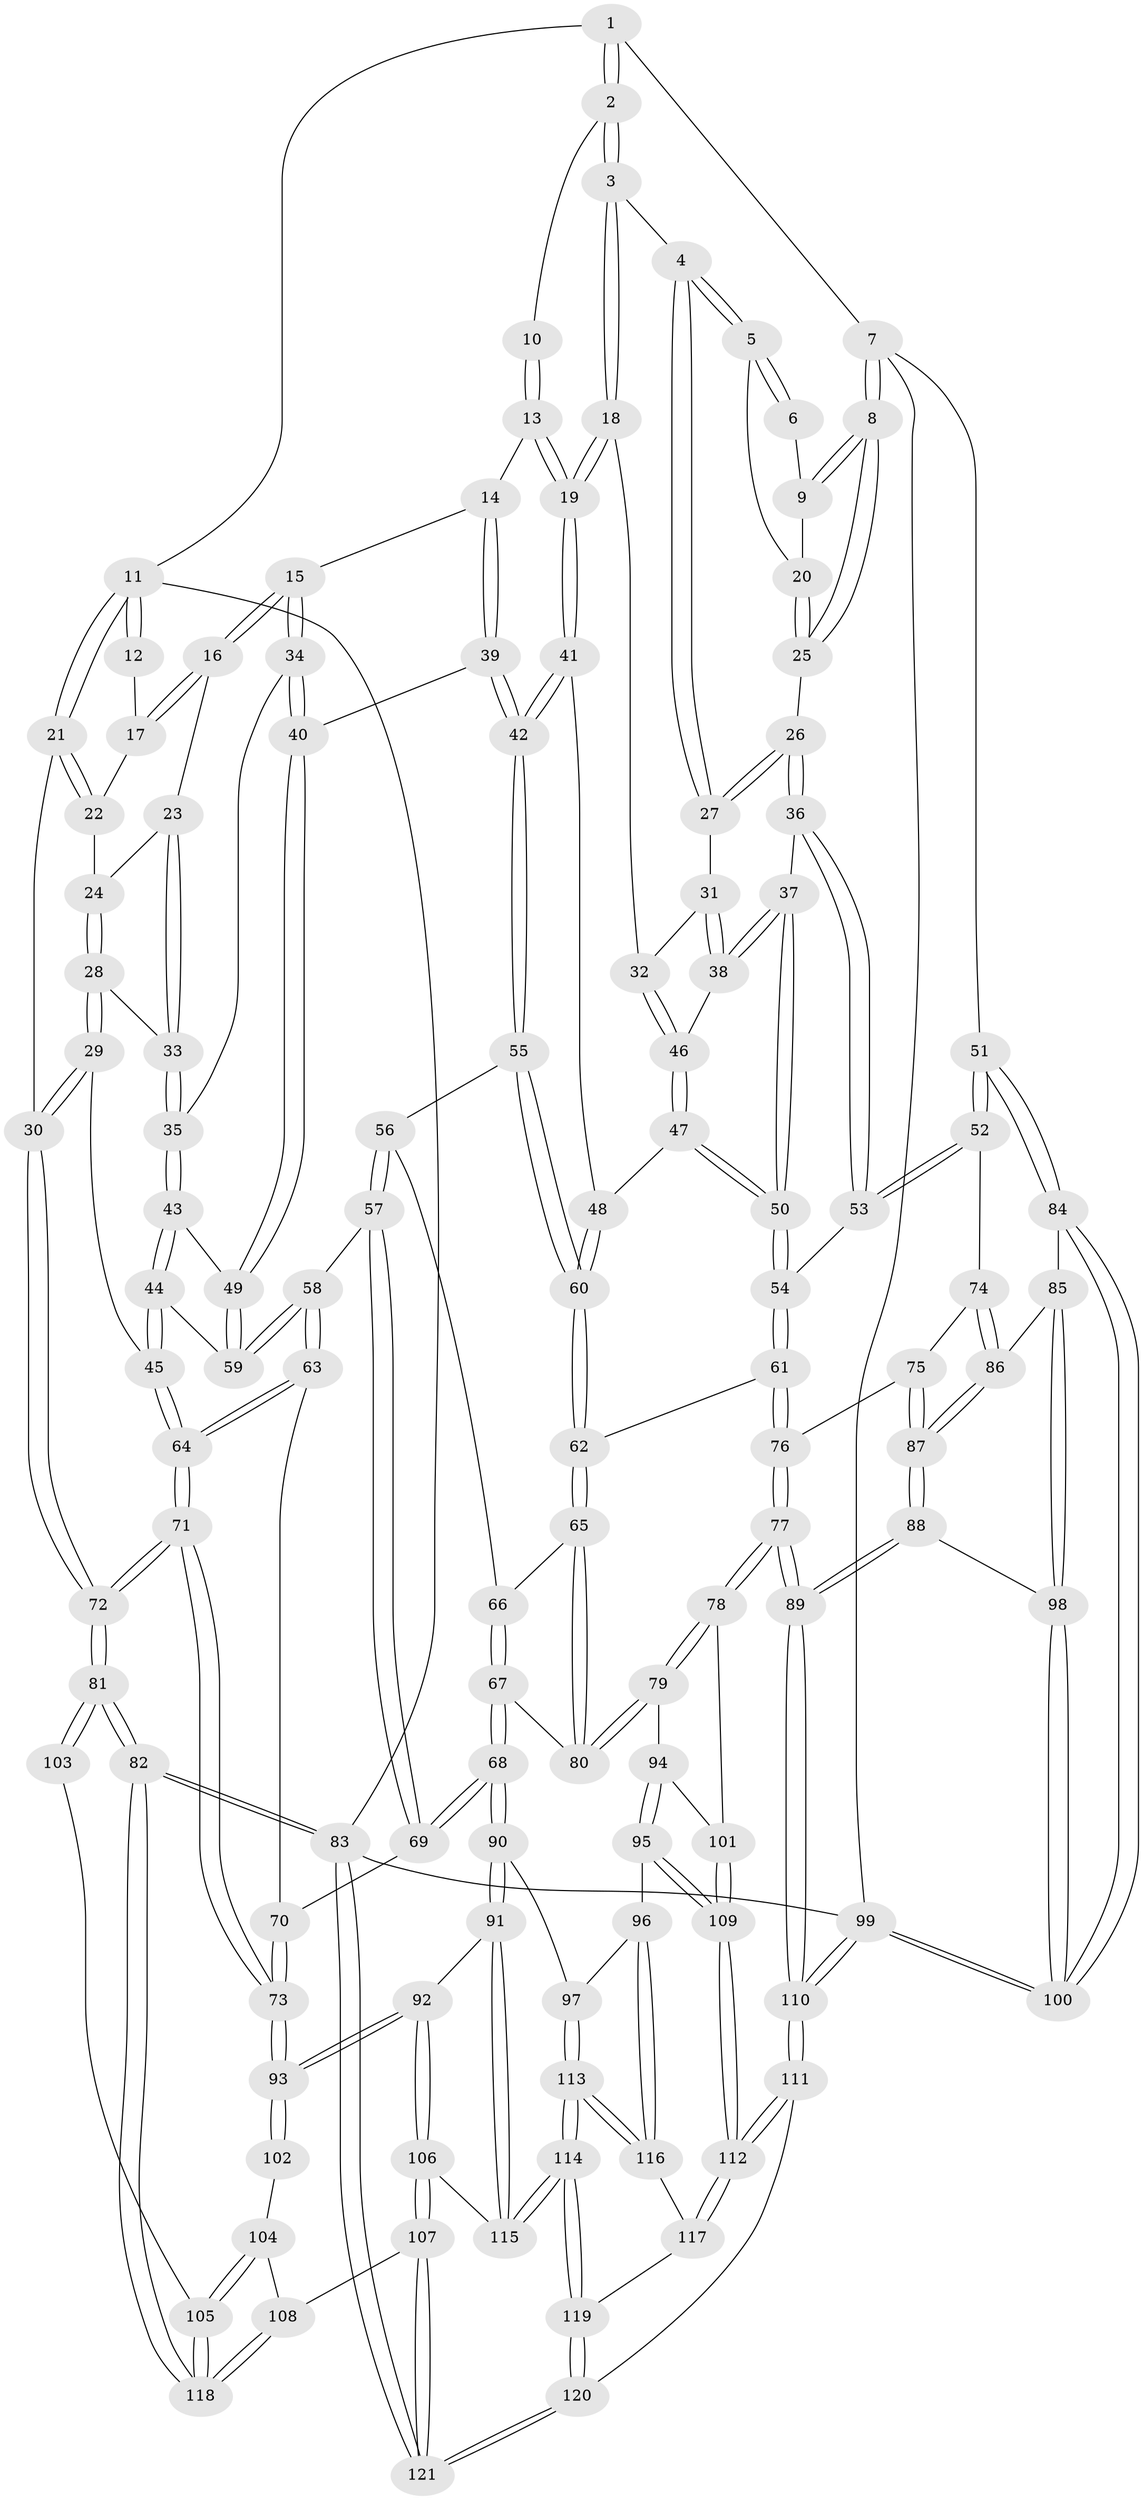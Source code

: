 // Generated by graph-tools (version 1.1) at 2025/38/03/09/25 02:38:24]
// undirected, 121 vertices, 299 edges
graph export_dot {
graph [start="1"]
  node [color=gray90,style=filled];
  1 [pos="+0.9125443738340869+0"];
  2 [pos="+0.5888322882038833+0"];
  3 [pos="+0.6747000463167239+0.0951901648453061"];
  4 [pos="+0.6938089654814801+0.10709575140721407"];
  5 [pos="+0.752778349553346+0.09967706040586195"];
  6 [pos="+0.879898936460812+0"];
  7 [pos="+1+0.2613068943313982"];
  8 [pos="+1+0.2438007092526559"];
  9 [pos="+0.8943203482432449+0.07785951402813303"];
  10 [pos="+0.5828472481281273+0"];
  11 [pos="+0+0"];
  12 [pos="+0.2732566680047203+0"];
  13 [pos="+0.46384850087736046+0.1481171641093063"];
  14 [pos="+0.3639440584817378+0.1644929462869374"];
  15 [pos="+0.35929273159081204+0.16279437345691186"];
  16 [pos="+0.2613389068350171+0.07998245241676964"];
  17 [pos="+0.252427830117729+0.00870484806348785"];
  18 [pos="+0.5603617907336014+0.22495344131246509"];
  19 [pos="+0.5560964583103057+0.2256796896128905"];
  20 [pos="+0.8520669610116588+0.13904969444176932"];
  21 [pos="+0+0"];
  22 [pos="+0.013490535596707138+0.08483566380346257"];
  23 [pos="+0.19964246429024146+0.14793302627977944"];
  24 [pos="+0.09700756599656861+0.1501040085559243"];
  25 [pos="+0.8449249315460615+0.24695418869929928"];
  26 [pos="+0.820438887599515+0.26382161693401307"];
  27 [pos="+0.7357797499356017+0.19037871546410862"];
  28 [pos="+0.05487869301574861+0.23683471305075016"];
  29 [pos="+0+0.36714546687619065"];
  30 [pos="+0+0.3674848488019337"];
  31 [pos="+0.6806629012426432+0.23308320818149825"];
  32 [pos="+0.6049177231132596+0.251035827079814"];
  33 [pos="+0.18130081027407327+0.24749442379869238"];
  34 [pos="+0.2947630467910306+0.26032545668878326"];
  35 [pos="+0.18593391842864224+0.26477187170963024"];
  36 [pos="+0.8082246840713435+0.2938383771517793"];
  37 [pos="+0.7820448677381165+0.31041442528779223"];
  38 [pos="+0.7258270438724823+0.307188673670786"];
  39 [pos="+0.40527587675024324+0.33434031030942596"];
  40 [pos="+0.3076657421636929+0.3524362304920403"];
  41 [pos="+0.5125344886373602+0.31164502516665077"];
  42 [pos="+0.4606032790319268+0.3654011343644907"];
  43 [pos="+0.18401406878977508+0.2891270898502302"];
  44 [pos="+0.07879901979244994+0.38472601056824096"];
  45 [pos="+0.013305196412635481+0.4041828373075482"];
  46 [pos="+0.6590561835038814+0.3149880302188404"];
  47 [pos="+0.6384403835642092+0.3747767262929674"];
  48 [pos="+0.6338221554246641+0.3792796670247862"];
  49 [pos="+0.27623660403678846+0.37584233609331247"];
  50 [pos="+0.7428819082545558+0.4036433353212142"];
  51 [pos="+1+0.5080670453489982"];
  52 [pos="+0.968844942643038+0.513398866100314"];
  53 [pos="+0.9493666927028402+0.5058027569149233"];
  54 [pos="+0.7474550523978067+0.5102439860770104"];
  55 [pos="+0.4650835458514965+0.39311893602579195"];
  56 [pos="+0.429008819737942+0.46454677685253326"];
  57 [pos="+0.388013197033826+0.48129702653351397"];
  58 [pos="+0.2617741753721259+0.45295326835359273"];
  59 [pos="+0.25929894341065124+0.44316987690306076"];
  60 [pos="+0.6038225078809815+0.464689577865005"];
  61 [pos="+0.6845363624454741+0.5512405748283188"];
  62 [pos="+0.6424678581284979+0.5477194621512711"];
  63 [pos="+0.23382425333492834+0.5218129592865356"];
  64 [pos="+0.15110685291821874+0.5652393321457013"];
  65 [pos="+0.562582963423628+0.6071405591301113"];
  66 [pos="+0.43796185663354475+0.4792558778551094"];
  67 [pos="+0.4218330048827105+0.6617121749729099"];
  68 [pos="+0.3959855366027553+0.669664695663777"];
  69 [pos="+0.35218754755657494+0.6138561836052248"];
  70 [pos="+0.3070933877838367+0.5961669072346657"];
  71 [pos="+0.11775773764248004+0.67258676550223"];
  72 [pos="+0+0.5994730498281787"];
  73 [pos="+0.15298837879721408+0.7343496192595583"];
  74 [pos="+0.9314400260152191+0.5644752391034902"];
  75 [pos="+0.7620442445393035+0.6425166790242938"];
  76 [pos="+0.7052839681536077+0.5915725792633573"];
  77 [pos="+0.6873452869798558+0.7906255953270779"];
  78 [pos="+0.6702746922035941+0.7887064127419209"];
  79 [pos="+0.5496928326255808+0.6736871242505402"];
  80 [pos="+0.5389606274932861+0.6455380823861983"];
  81 [pos="+0+0.8281571162331984"];
  82 [pos="+0+1"];
  83 [pos="+0+1"];
  84 [pos="+1+0.5470371328363414"];
  85 [pos="+0.9631549410657944+0.7285575229478674"];
  86 [pos="+0.8631488467354183+0.6761805332819109"];
  87 [pos="+0.8217748835622332+0.7211279215688006"];
  88 [pos="+0.8093488208524796+0.8123883927468454"];
  89 [pos="+0.7833013139904902+0.8387175180429446"];
  90 [pos="+0.3508930959573289+0.7620547834179622"];
  91 [pos="+0.2899976670438879+0.7835932503931075"];
  92 [pos="+0.1692360697359097+0.7475180011062326"];
  93 [pos="+0.15378826180930727+0.736726542726706"];
  94 [pos="+0.5125366203820112+0.8001769583451109"];
  95 [pos="+0.4617027670968011+0.8376743012923858"];
  96 [pos="+0.4606356393995192+0.8375697456730355"];
  97 [pos="+0.4085187614297494+0.8132760260863223"];
  98 [pos="+0.9128127394420226+0.8028359297620513"];
  99 [pos="+1+1"];
  100 [pos="+1+1"];
  101 [pos="+0.6048772532217811+0.8324592775737336"];
  102 [pos="+0.12565545102560965+0.7619919932803434"];
  103 [pos="+0.04299494192112624+0.8008451710542772"];
  104 [pos="+0.10639313700823089+0.8232792769197141"];
  105 [pos="+0.03013966340194314+0.9224924629772394"];
  106 [pos="+0.16803799561658864+0.9299508817812581"];
  107 [pos="+0.16748827373304673+0.930635257852049"];
  108 [pos="+0.1020547582962068+0.9103940798095194"];
  109 [pos="+0.5569596307225715+0.9478952921151231"];
  110 [pos="+0.7828992745717288+1"];
  111 [pos="+0.6248925432620249+1"];
  112 [pos="+0.5748432996286136+1"];
  113 [pos="+0.36914609895353934+0.94212046907745"];
  114 [pos="+0.33070249472792546+0.9929139548504806"];
  115 [pos="+0.28483807740883055+0.9110365901367877"];
  116 [pos="+0.43425642045804913+0.9106972464437304"];
  117 [pos="+0.44488999639124865+0.9344608700928362"];
  118 [pos="+0.02656692277103785+0.9330011449252094"];
  119 [pos="+0.3325770592588054+1"];
  120 [pos="+0.3424717158790993+1"];
  121 [pos="+0.12026529326143069+1"];
  1 -- 2;
  1 -- 2;
  1 -- 7;
  1 -- 11;
  2 -- 3;
  2 -- 3;
  2 -- 10;
  3 -- 4;
  3 -- 18;
  3 -- 18;
  4 -- 5;
  4 -- 5;
  4 -- 27;
  4 -- 27;
  5 -- 6;
  5 -- 6;
  5 -- 20;
  6 -- 9;
  7 -- 8;
  7 -- 8;
  7 -- 51;
  7 -- 99;
  8 -- 9;
  8 -- 9;
  8 -- 25;
  8 -- 25;
  9 -- 20;
  10 -- 13;
  10 -- 13;
  11 -- 12;
  11 -- 12;
  11 -- 21;
  11 -- 21;
  11 -- 83;
  12 -- 17;
  13 -- 14;
  13 -- 19;
  13 -- 19;
  14 -- 15;
  14 -- 39;
  14 -- 39;
  15 -- 16;
  15 -- 16;
  15 -- 34;
  15 -- 34;
  16 -- 17;
  16 -- 17;
  16 -- 23;
  17 -- 22;
  18 -- 19;
  18 -- 19;
  18 -- 32;
  19 -- 41;
  19 -- 41;
  20 -- 25;
  20 -- 25;
  21 -- 22;
  21 -- 22;
  21 -- 30;
  22 -- 24;
  23 -- 24;
  23 -- 33;
  23 -- 33;
  24 -- 28;
  24 -- 28;
  25 -- 26;
  26 -- 27;
  26 -- 27;
  26 -- 36;
  26 -- 36;
  27 -- 31;
  28 -- 29;
  28 -- 29;
  28 -- 33;
  29 -- 30;
  29 -- 30;
  29 -- 45;
  30 -- 72;
  30 -- 72;
  31 -- 32;
  31 -- 38;
  31 -- 38;
  32 -- 46;
  32 -- 46;
  33 -- 35;
  33 -- 35;
  34 -- 35;
  34 -- 40;
  34 -- 40;
  35 -- 43;
  35 -- 43;
  36 -- 37;
  36 -- 53;
  36 -- 53;
  37 -- 38;
  37 -- 38;
  37 -- 50;
  37 -- 50;
  38 -- 46;
  39 -- 40;
  39 -- 42;
  39 -- 42;
  40 -- 49;
  40 -- 49;
  41 -- 42;
  41 -- 42;
  41 -- 48;
  42 -- 55;
  42 -- 55;
  43 -- 44;
  43 -- 44;
  43 -- 49;
  44 -- 45;
  44 -- 45;
  44 -- 59;
  45 -- 64;
  45 -- 64;
  46 -- 47;
  46 -- 47;
  47 -- 48;
  47 -- 50;
  47 -- 50;
  48 -- 60;
  48 -- 60;
  49 -- 59;
  49 -- 59;
  50 -- 54;
  50 -- 54;
  51 -- 52;
  51 -- 52;
  51 -- 84;
  51 -- 84;
  52 -- 53;
  52 -- 53;
  52 -- 74;
  53 -- 54;
  54 -- 61;
  54 -- 61;
  55 -- 56;
  55 -- 60;
  55 -- 60;
  56 -- 57;
  56 -- 57;
  56 -- 66;
  57 -- 58;
  57 -- 69;
  57 -- 69;
  58 -- 59;
  58 -- 59;
  58 -- 63;
  58 -- 63;
  60 -- 62;
  60 -- 62;
  61 -- 62;
  61 -- 76;
  61 -- 76;
  62 -- 65;
  62 -- 65;
  63 -- 64;
  63 -- 64;
  63 -- 70;
  64 -- 71;
  64 -- 71;
  65 -- 66;
  65 -- 80;
  65 -- 80;
  66 -- 67;
  66 -- 67;
  67 -- 68;
  67 -- 68;
  67 -- 80;
  68 -- 69;
  68 -- 69;
  68 -- 90;
  68 -- 90;
  69 -- 70;
  70 -- 73;
  70 -- 73;
  71 -- 72;
  71 -- 72;
  71 -- 73;
  71 -- 73;
  72 -- 81;
  72 -- 81;
  73 -- 93;
  73 -- 93;
  74 -- 75;
  74 -- 86;
  74 -- 86;
  75 -- 76;
  75 -- 87;
  75 -- 87;
  76 -- 77;
  76 -- 77;
  77 -- 78;
  77 -- 78;
  77 -- 89;
  77 -- 89;
  78 -- 79;
  78 -- 79;
  78 -- 101;
  79 -- 80;
  79 -- 80;
  79 -- 94;
  81 -- 82;
  81 -- 82;
  81 -- 103;
  81 -- 103;
  82 -- 83;
  82 -- 83;
  82 -- 118;
  82 -- 118;
  83 -- 121;
  83 -- 121;
  83 -- 99;
  84 -- 85;
  84 -- 100;
  84 -- 100;
  85 -- 86;
  85 -- 98;
  85 -- 98;
  86 -- 87;
  86 -- 87;
  87 -- 88;
  87 -- 88;
  88 -- 89;
  88 -- 89;
  88 -- 98;
  89 -- 110;
  89 -- 110;
  90 -- 91;
  90 -- 91;
  90 -- 97;
  91 -- 92;
  91 -- 115;
  91 -- 115;
  92 -- 93;
  92 -- 93;
  92 -- 106;
  92 -- 106;
  93 -- 102;
  93 -- 102;
  94 -- 95;
  94 -- 95;
  94 -- 101;
  95 -- 96;
  95 -- 109;
  95 -- 109;
  96 -- 97;
  96 -- 116;
  96 -- 116;
  97 -- 113;
  97 -- 113;
  98 -- 100;
  98 -- 100;
  99 -- 100;
  99 -- 100;
  99 -- 110;
  99 -- 110;
  101 -- 109;
  101 -- 109;
  102 -- 104;
  103 -- 105;
  104 -- 105;
  104 -- 105;
  104 -- 108;
  105 -- 118;
  105 -- 118;
  106 -- 107;
  106 -- 107;
  106 -- 115;
  107 -- 108;
  107 -- 121;
  107 -- 121;
  108 -- 118;
  108 -- 118;
  109 -- 112;
  109 -- 112;
  110 -- 111;
  110 -- 111;
  111 -- 112;
  111 -- 112;
  111 -- 120;
  112 -- 117;
  112 -- 117;
  113 -- 114;
  113 -- 114;
  113 -- 116;
  113 -- 116;
  114 -- 115;
  114 -- 115;
  114 -- 119;
  114 -- 119;
  116 -- 117;
  117 -- 119;
  119 -- 120;
  119 -- 120;
  120 -- 121;
  120 -- 121;
}
